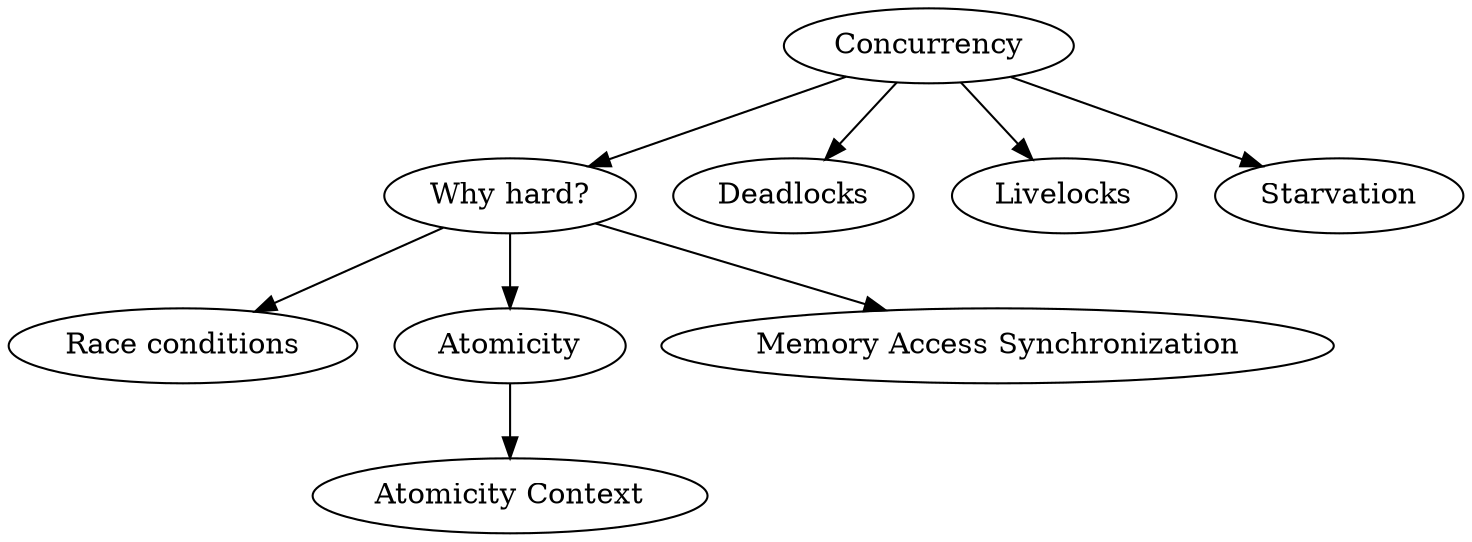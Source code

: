 digraph cig {
    "concurrency" [label="Concurrency"];
    "whyhard" [label="Why hard?"];
    "racecond" [label="Race conditions"];
    "atomicity" [label="Atomicity"];
    "memsync" [label="Memory Access Synchronization"];
    "atomicity-context" [label="Atomicity Context"];
    "deadlocks" [label="Deadlocks"];
    "livelocks" [label="Livelocks"];
    "starvation" [label="Starvation"];

    "concurrency" -> "whyhard";
    "whyhard" -> "racecond";
    "whyhard" -> "atomicity";
    "atomicity" -> "atomicity-context";
    "whyhard" -> "memsync";

    "concurrency" -> "deadlocks";
    "concurrency" -> "livelocks";
    "concurrency" -> "starvation";
}
